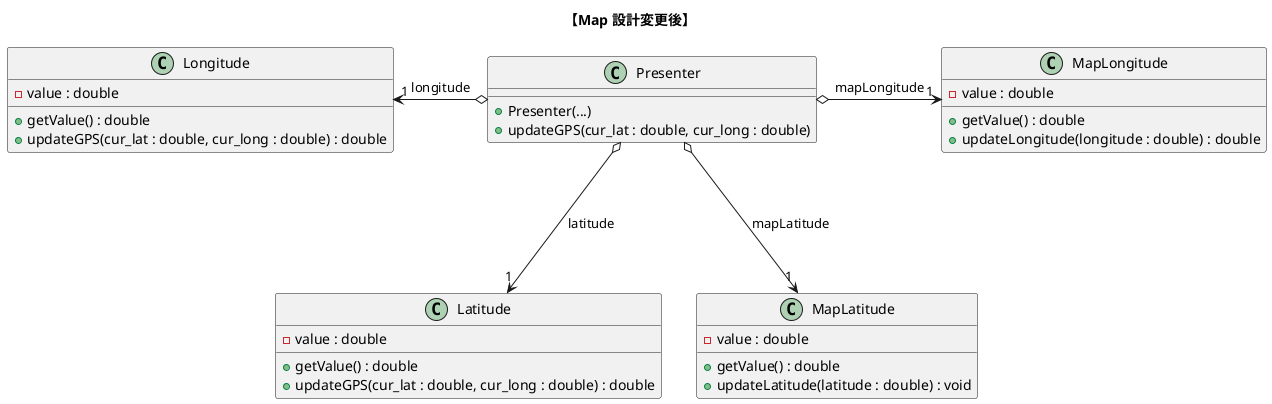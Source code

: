 @startuml map_class_push_CFD
title "【Map 設計変更後】"

class "Longitude"{
    -value : double
    +getValue() : double
    +updateGPS(cur_lat : double, cur_long : double) : double
}

class "Latitude"{
    -value : double
    +getValue() : double
    +updateGPS(cur_lat : double, cur_long : double) : double
}


class "MapLongitude"{
    -value : double
    +getValue() : double
    +updateLongitude(longitude : double) : double
}

class "MapLatitude"{
    -value : double
    +getValue() : double
    +updateLatitude(latitude : double) : void
}

class "Presenter"{
    +Presenter(...)
    +updateGPS(cur_lat : double, cur_long : double)
}

"Presenter" o--left-> "1" "Longitude" : longitude
"Presenter" o---> "1" "Latitude" : latitude
"Presenter" o--right-> "1" "MapLongitude" : mapLongitude
"Presenter" o---> "1" "MapLatitude" : mapLatitude

@enduml
